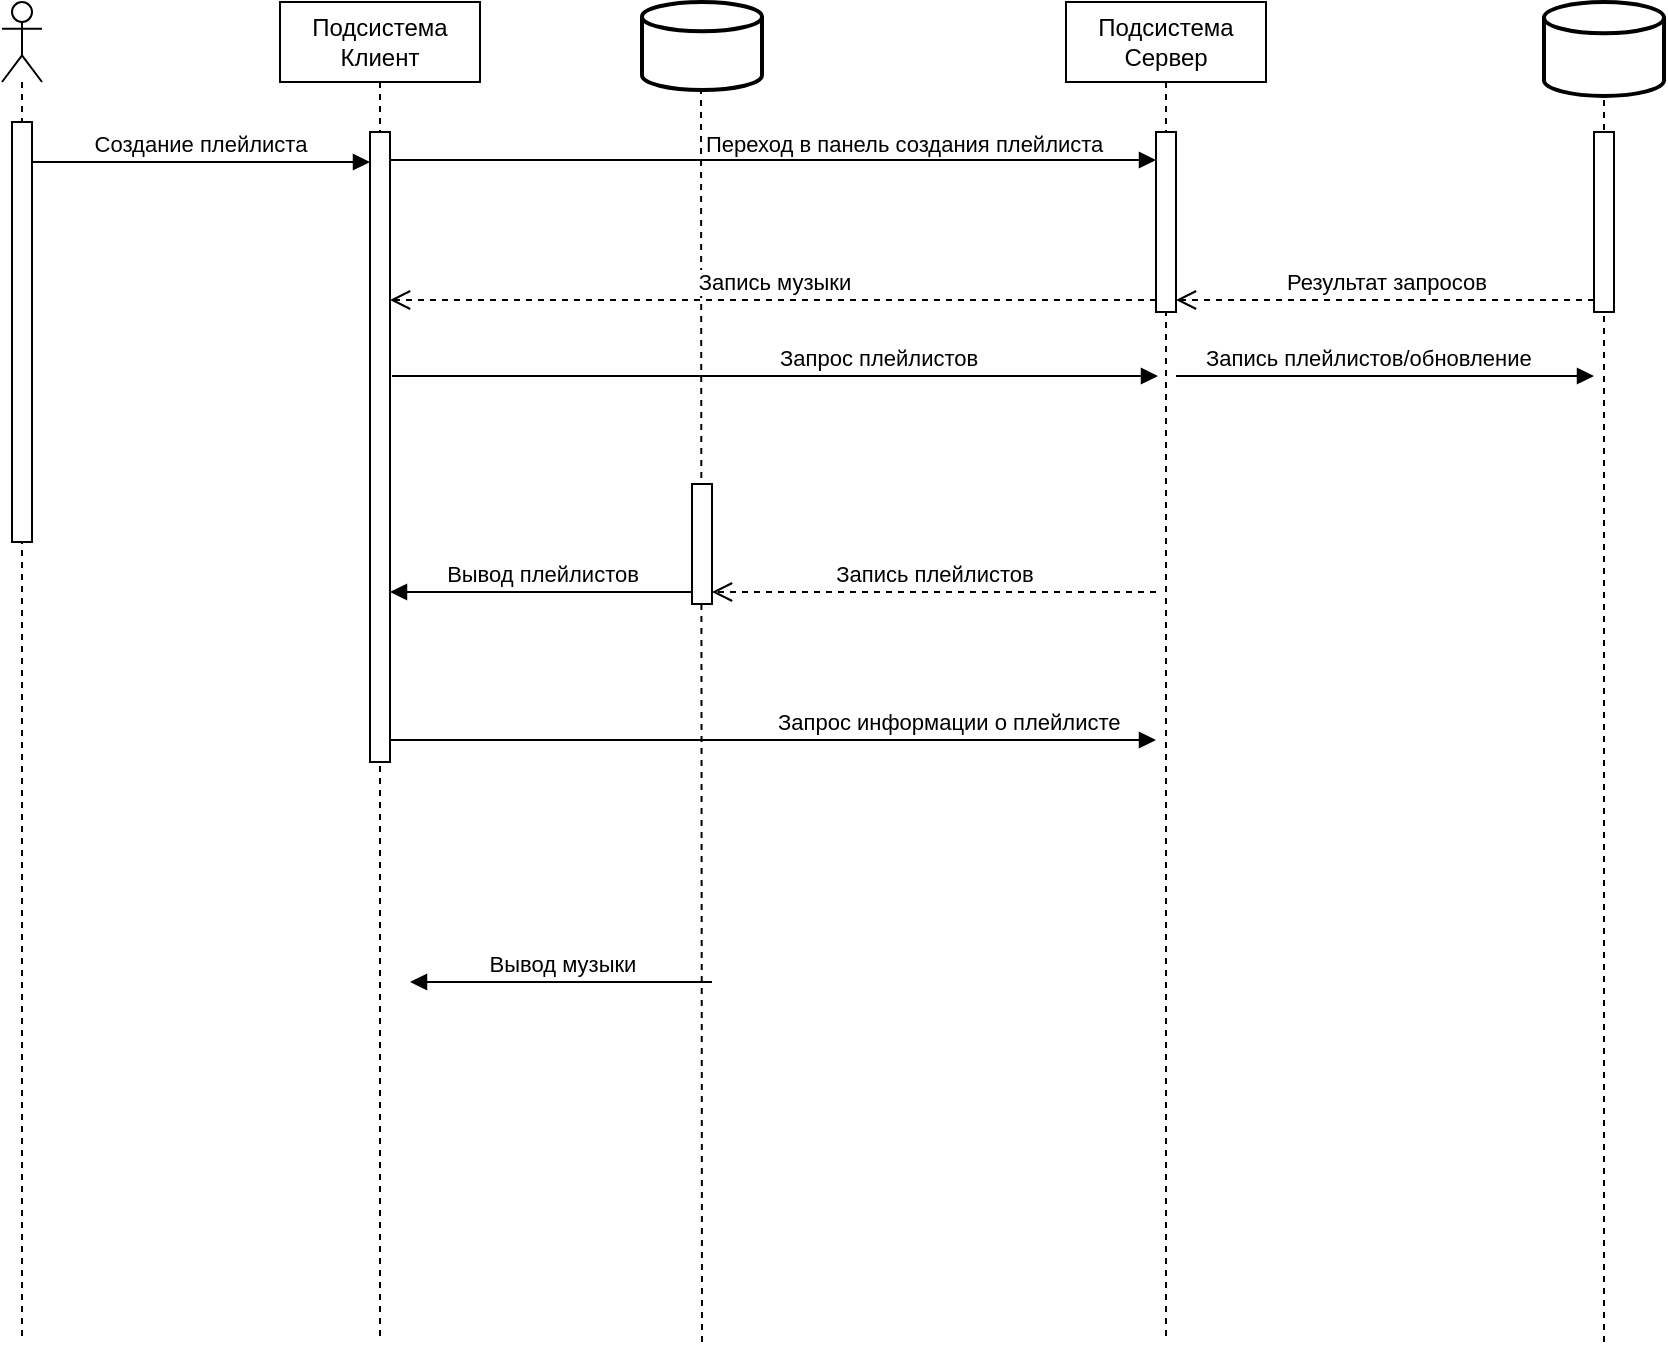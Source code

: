 <mxfile version="26.0.4">
  <diagram name="Page-1" id="2YBvvXClWsGukQMizWep">
    <mxGraphModel dx="1195" dy="612" grid="1" gridSize="10" guides="1" tooltips="1" connect="1" arrows="1" fold="1" page="1" pageScale="1" pageWidth="850" pageHeight="1100" math="0" shadow="0">
      <root>
        <mxCell id="0" />
        <mxCell id="1" parent="0" />
        <mxCell id="nBn6s63UK72njLBzsHgw-1" value="&lt;div&gt;Подсистема&lt;br&gt;&lt;/div&gt;&lt;div&gt;Клиент&lt;/div&gt;" style="shape=umlLifeline;perimeter=lifelinePerimeter;whiteSpace=wrap;html=1;container=0;dropTarget=0;collapsible=0;recursiveResize=0;outlineConnect=0;portConstraint=eastwest;newEdgeStyle={&quot;edgeStyle&quot;:&quot;elbowEdgeStyle&quot;,&quot;elbow&quot;:&quot;vertical&quot;,&quot;curved&quot;:0,&quot;rounded&quot;:0};" vertex="1" parent="1">
          <mxGeometry x="199" y="40" width="100" height="670" as="geometry" />
        </mxCell>
        <mxCell id="nBn6s63UK72njLBzsHgw-3" value="" style="html=1;points=[];perimeter=orthogonalPerimeter;outlineConnect=0;targetShapes=umlLifeline;portConstraint=eastwest;newEdgeStyle={&quot;edgeStyle&quot;:&quot;elbowEdgeStyle&quot;,&quot;elbow&quot;:&quot;vertical&quot;,&quot;curved&quot;:0,&quot;rounded&quot;:0};" vertex="1" parent="nBn6s63UK72njLBzsHgw-1">
          <mxGeometry x="45" y="65" width="10" height="315" as="geometry" />
        </mxCell>
        <mxCell id="nBn6s63UK72njLBzsHgw-6" value="&lt;div&gt;Подсистема&lt;br&gt;&lt;/div&gt;&lt;div&gt;Сервер&lt;/div&gt;" style="shape=umlLifeline;perimeter=lifelinePerimeter;whiteSpace=wrap;html=1;container=0;dropTarget=0;collapsible=0;recursiveResize=0;outlineConnect=0;portConstraint=eastwest;newEdgeStyle={&quot;edgeStyle&quot;:&quot;elbowEdgeStyle&quot;,&quot;elbow&quot;:&quot;vertical&quot;,&quot;curved&quot;:0,&quot;rounded&quot;:0};" vertex="1" parent="1">
          <mxGeometry x="592" y="40" width="100" height="670" as="geometry" />
        </mxCell>
        <mxCell id="nBn6s63UK72njLBzsHgw-7" value="" style="html=1;points=[];perimeter=orthogonalPerimeter;outlineConnect=0;targetShapes=umlLifeline;portConstraint=eastwest;newEdgeStyle={&quot;edgeStyle&quot;:&quot;elbowEdgeStyle&quot;,&quot;elbow&quot;:&quot;vertical&quot;,&quot;curved&quot;:0,&quot;rounded&quot;:0};" vertex="1" parent="nBn6s63UK72njLBzsHgw-6">
          <mxGeometry x="45" y="70" width="10" height="70" as="geometry" />
        </mxCell>
        <mxCell id="nBn6s63UK72njLBzsHgw-8" value="" style="html=1;points=[];perimeter=orthogonalPerimeter;outlineConnect=0;targetShapes=umlLifeline;portConstraint=eastwest;newEdgeStyle={&quot;edgeStyle&quot;:&quot;elbowEdgeStyle&quot;,&quot;elbow&quot;:&quot;vertical&quot;,&quot;curved&quot;:0,&quot;rounded&quot;:0};" vertex="1" parent="nBn6s63UK72njLBzsHgw-6">
          <mxGeometry x="45" y="65" width="10" height="90" as="geometry" />
        </mxCell>
        <mxCell id="nBn6s63UK72njLBzsHgw-11" value="" style="shape=umlLifeline;perimeter=lifelinePerimeter;whiteSpace=wrap;html=1;container=1;dropTarget=0;collapsible=0;recursiveResize=0;outlineConnect=0;portConstraint=eastwest;newEdgeStyle={&quot;curved&quot;:0,&quot;rounded&quot;:0};participant=umlActor;" vertex="1" parent="1">
          <mxGeometry x="60" y="40" width="20" height="670" as="geometry" />
        </mxCell>
        <mxCell id="nBn6s63UK72njLBzsHgw-12" value="" style="html=1;points=[[0,0,0,0,5],[0,1,0,0,-5],[1,0,0,0,5],[1,1,0,0,-5]];perimeter=orthogonalPerimeter;outlineConnect=0;targetShapes=umlLifeline;portConstraint=eastwest;newEdgeStyle={&quot;curved&quot;:0,&quot;rounded&quot;:0};" vertex="1" parent="nBn6s63UK72njLBzsHgw-11">
          <mxGeometry x="5" y="60" width="10" height="210" as="geometry" />
        </mxCell>
        <mxCell id="nBn6s63UK72njLBzsHgw-17" value="Переход в панель создания плейлиста" style="html=1;verticalAlign=bottom;endArrow=block;curved=0;rounded=0;align=left;" edge="1" parent="1">
          <mxGeometry x="-0.185" y="-1" width="80" relative="1" as="geometry">
            <mxPoint x="254" y="119" as="sourcePoint" />
            <mxPoint x="637" y="119" as="targetPoint" />
            <mxPoint as="offset" />
          </mxGeometry>
        </mxCell>
        <mxCell id="nBn6s63UK72njLBzsHgw-18" value="" style="strokeWidth=2;html=1;shape=mxgraph.flowchart.database;whiteSpace=wrap;" vertex="1" parent="1">
          <mxGeometry x="831" y="40" width="60" height="47" as="geometry" />
        </mxCell>
        <mxCell id="nBn6s63UK72njLBzsHgw-19" value="" style="endArrow=none;dashed=1;html=1;rounded=0;" edge="1" parent="1" source="nBn6s63UK72njLBzsHgw-27" target="nBn6s63UK72njLBzsHgw-18">
          <mxGeometry width="50" height="50" relative="1" as="geometry">
            <mxPoint x="861" y="528" as="sourcePoint" />
            <mxPoint x="871" y="128" as="targetPoint" />
          </mxGeometry>
        </mxCell>
        <mxCell id="nBn6s63UK72njLBzsHgw-22" value="Результат запросов" style="html=1;verticalAlign=bottom;endArrow=open;dashed=1;endSize=8;curved=0;rounded=0;" edge="1" parent="1" source="nBn6s63UK72njLBzsHgw-28">
          <mxGeometry relative="1" as="geometry">
            <mxPoint x="826" y="189" as="sourcePoint" />
            <mxPoint x="647" y="189" as="targetPoint" />
          </mxGeometry>
        </mxCell>
        <mxCell id="nBn6s63UK72njLBzsHgw-23" value="" style="endArrow=none;dashed=1;html=1;rounded=0;" edge="1" parent="1">
          <mxGeometry width="50" height="50" relative="1" as="geometry">
            <mxPoint x="410" y="710" as="sourcePoint" />
            <mxPoint x="409.5" y="80" as="targetPoint" />
          </mxGeometry>
        </mxCell>
        <mxCell id="nBn6s63UK72njLBzsHgw-24" value="" style="strokeWidth=2;html=1;shape=mxgraph.flowchart.database;whiteSpace=wrap;" vertex="1" parent="1">
          <mxGeometry x="380" y="40" width="60" height="44" as="geometry" />
        </mxCell>
        <mxCell id="nBn6s63UK72njLBzsHgw-26" value="" style="endArrow=none;dashed=1;html=1;rounded=0;" edge="1" parent="1" target="nBn6s63UK72njLBzsHgw-27">
          <mxGeometry width="50" height="50" relative="1" as="geometry">
            <mxPoint x="861" y="710" as="sourcePoint" />
            <mxPoint x="861" y="87" as="targetPoint" />
          </mxGeometry>
        </mxCell>
        <mxCell id="nBn6s63UK72njLBzsHgw-27" value="" style="html=1;points=[];perimeter=orthogonalPerimeter;outlineConnect=0;targetShapes=umlLifeline;portConstraint=eastwest;newEdgeStyle={&quot;edgeStyle&quot;:&quot;elbowEdgeStyle&quot;,&quot;elbow&quot;:&quot;vertical&quot;,&quot;curved&quot;:0,&quot;rounded&quot;:0};" vertex="1" parent="1">
          <mxGeometry x="856" y="110" width="10" height="70" as="geometry" />
        </mxCell>
        <mxCell id="nBn6s63UK72njLBzsHgw-28" value="" style="html=1;points=[];perimeter=orthogonalPerimeter;outlineConnect=0;targetShapes=umlLifeline;portConstraint=eastwest;newEdgeStyle={&quot;edgeStyle&quot;:&quot;elbowEdgeStyle&quot;,&quot;elbow&quot;:&quot;vertical&quot;,&quot;curved&quot;:0,&quot;rounded&quot;:0};" vertex="1" parent="1">
          <mxGeometry x="856" y="105" width="10" height="90" as="geometry" />
        </mxCell>
        <mxCell id="nBn6s63UK72njLBzsHgw-29" value="Запись музыки" style="html=1;verticalAlign=bottom;endArrow=open;dashed=1;endSize=8;curved=0;rounded=0;" edge="1" parent="1" target="nBn6s63UK72njLBzsHgw-3">
          <mxGeometry x="0.0" relative="1" as="geometry">
            <mxPoint x="637" y="189" as="sourcePoint" />
            <mxPoint x="415" y="189" as="targetPoint" />
            <mxPoint as="offset" />
          </mxGeometry>
        </mxCell>
        <mxCell id="nBn6s63UK72njLBzsHgw-30" value="Вывод музыки" style="html=1;verticalAlign=bottom;endArrow=block;curved=0;rounded=0;" edge="1" parent="1">
          <mxGeometry width="80" relative="1" as="geometry">
            <mxPoint x="415" y="530" as="sourcePoint" />
            <mxPoint x="264" y="530" as="targetPoint" />
          </mxGeometry>
        </mxCell>
        <mxCell id="nBn6s63UK72njLBzsHgw-31" value="Запрос плейлистов" style="html=1;verticalAlign=bottom;endArrow=block;curved=0;rounded=0;align=left;" edge="1" parent="1">
          <mxGeometry width="80" relative="1" as="geometry">
            <mxPoint x="255" y="227" as="sourcePoint" />
            <mxPoint x="638" y="227" as="targetPoint" />
          </mxGeometry>
        </mxCell>
        <mxCell id="nBn6s63UK72njLBzsHgw-33" value="&lt;div align=&quot;center&quot;&gt;Запись плейлистов/обновление&lt;br&gt;&lt;/div&gt;" style="html=1;verticalAlign=bottom;endArrow=block;curved=0;rounded=0;align=left;" edge="1" parent="1">
          <mxGeometry x="-0.876" width="80" relative="1" as="geometry">
            <mxPoint x="647" y="227" as="sourcePoint" />
            <mxPoint x="856" y="227.0" as="targetPoint" />
            <mxPoint as="offset" />
          </mxGeometry>
        </mxCell>
        <mxCell id="nBn6s63UK72njLBzsHgw-37" value="" style="html=1;points=[];perimeter=orthogonalPerimeter;outlineConnect=0;targetShapes=umlLifeline;portConstraint=eastwest;newEdgeStyle={&quot;edgeStyle&quot;:&quot;elbowEdgeStyle&quot;,&quot;elbow&quot;:&quot;vertical&quot;,&quot;curved&quot;:0,&quot;rounded&quot;:0};" vertex="1" parent="1">
          <mxGeometry x="405" y="281" width="10" height="60" as="geometry" />
        </mxCell>
        <mxCell id="nBn6s63UK72njLBzsHgw-38" value="Запись плейлистов" style="html=1;verticalAlign=bottom;endArrow=open;dashed=1;endSize=8;curved=0;rounded=0;" edge="1" parent="1">
          <mxGeometry x="0.0" relative="1" as="geometry">
            <mxPoint x="637" y="335" as="sourcePoint" />
            <mxPoint x="415" y="335" as="targetPoint" />
            <mxPoint as="offset" />
          </mxGeometry>
        </mxCell>
        <mxCell id="nBn6s63UK72njLBzsHgw-39" value="Вывод плейлистов" style="html=1;verticalAlign=bottom;endArrow=block;curved=0;rounded=0;" edge="1" parent="1">
          <mxGeometry width="80" relative="1" as="geometry">
            <mxPoint x="405" y="335" as="sourcePoint" />
            <mxPoint x="254" y="335" as="targetPoint" />
          </mxGeometry>
        </mxCell>
        <mxCell id="nBn6s63UK72njLBzsHgw-40" value="Создание плейлиста" style="html=1;verticalAlign=bottom;endArrow=block;curved=0;rounded=0;" edge="1" parent="1">
          <mxGeometry x="-0.004" width="80" relative="1" as="geometry">
            <mxPoint x="75" y="120.0" as="sourcePoint" />
            <mxPoint x="244" y="120.0" as="targetPoint" />
            <mxPoint as="offset" />
          </mxGeometry>
        </mxCell>
        <mxCell id="nBn6s63UK72njLBzsHgw-41" value="Запрос информации о плейлисте" style="html=1;verticalAlign=bottom;endArrow=block;curved=0;rounded=0;align=left;" edge="1" parent="1">
          <mxGeometry width="80" relative="1" as="geometry">
            <mxPoint x="254" y="409" as="sourcePoint" />
            <mxPoint x="637" y="409" as="targetPoint" />
          </mxGeometry>
        </mxCell>
      </root>
    </mxGraphModel>
  </diagram>
</mxfile>
